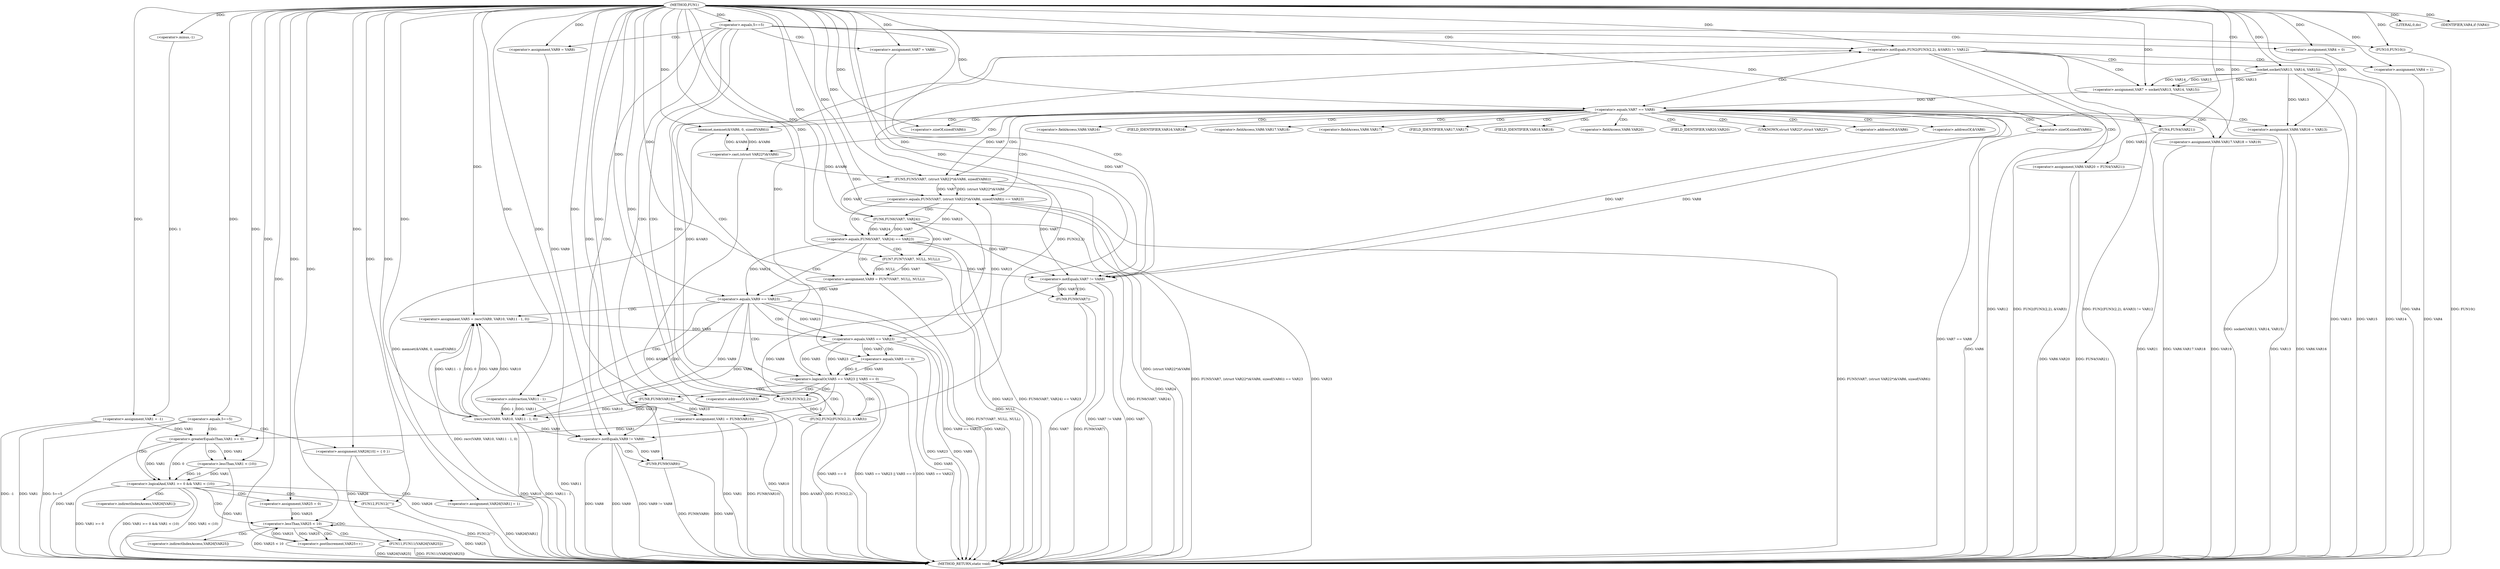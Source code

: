 digraph FUN1 {  
"1000100" [label = "(METHOD,FUN1)" ]
"1000298" [label = "(METHOD_RETURN,static void)" ]
"1000103" [label = "(<operator>.assignment,VAR1 = -1)" ]
"1000105" [label = "(<operator>.minus,-1)" ]
"1000108" [label = "(<operator>.equals,5==5)" ]
"1000115" [label = "(<operator>.assignment,VAR4 = 0)" ]
"1000121" [label = "(<operator>.assignment,VAR7 = VAR8)" ]
"1000125" [label = "(<operator>.assignment,VAR9 = VAR8)" ]
"1000132" [label = "(<operator>.notEquals,FUN2(FUN3(2,2), &VAR3) != VAR12)" ]
"1000133" [label = "(FUN2,FUN2(FUN3(2,2), &VAR3))" ]
"1000134" [label = "(FUN3,FUN3(2,2))" ]
"1000142" [label = "(<operator>.assignment,VAR4 = 1)" ]
"1000145" [label = "(<operator>.assignment,VAR7 = socket(VAR13, VAR14, VAR15))" ]
"1000147" [label = "(socket,socket(VAR13, VAR14, VAR15))" ]
"1000152" [label = "(<operator>.equals,VAR7 == VAR8)" ]
"1000157" [label = "(memset,memset(&VAR6, 0, sizeof(VAR6)))" ]
"1000161" [label = "(<operator>.sizeOf,sizeof(VAR6))" ]
"1000163" [label = "(<operator>.assignment,VAR6.VAR16 = VAR13)" ]
"1000168" [label = "(<operator>.assignment,VAR6.VAR17.VAR18 = VAR19)" ]
"1000175" [label = "(<operator>.assignment,VAR6.VAR20 = FUN4(VAR21))" ]
"1000179" [label = "(FUN4,FUN4(VAR21))" ]
"1000182" [label = "(<operator>.equals,FUN5(VAR7, (struct VAR22*)&VAR6, sizeof(VAR6)) == VAR23)" ]
"1000183" [label = "(FUN5,FUN5(VAR7, (struct VAR22*)&VAR6, sizeof(VAR6)))" ]
"1000185" [label = "(<operator>.cast,(struct VAR22*)&VAR6)" ]
"1000189" [label = "(<operator>.sizeOf,sizeof(VAR6))" ]
"1000195" [label = "(<operator>.equals,FUN6(VAR7, VAR24) == VAR23)" ]
"1000196" [label = "(FUN6,FUN6(VAR7, VAR24))" ]
"1000202" [label = "(<operator>.assignment,VAR9 = FUN7(VAR7, NULL, NULL))" ]
"1000204" [label = "(FUN7,FUN7(VAR7, NULL, NULL))" ]
"1000209" [label = "(<operator>.equals,VAR9 == VAR23)" ]
"1000214" [label = "(<operator>.assignment,VAR5 = recv(VAR9, VAR10, VAR11 - 1, 0))" ]
"1000216" [label = "(recv,recv(VAR9, VAR10, VAR11 - 1, 0))" ]
"1000219" [label = "(<operator>.subtraction,VAR11 - 1)" ]
"1000224" [label = "(<operator>.logicalOr,VAR5 == VAR23 || VAR5 == 0)" ]
"1000225" [label = "(<operator>.equals,VAR5 == VAR23)" ]
"1000228" [label = "(<operator>.equals,VAR5 == 0)" ]
"1000233" [label = "(<operator>.assignment,VAR1 = FUN8(VAR10))" ]
"1000235" [label = "(FUN8,FUN8(VAR10))" ]
"1000237" [label = "(LITERAL,0,do)" ]
"1000239" [label = "(<operator>.notEquals,VAR7 != VAR8)" ]
"1000243" [label = "(FUN9,FUN9(VAR7))" ]
"1000246" [label = "(<operator>.notEquals,VAR9 != VAR8)" ]
"1000250" [label = "(FUN9,FUN9(VAR9))" ]
"1000253" [label = "(IDENTIFIER,VAR4,if (VAR4))" ]
"1000255" [label = "(FUN10,FUN10())" ]
"1000257" [label = "(<operator>.equals,5==5)" ]
"1000264" [label = "(<operator>.assignment,VAR26[10] = { 0 })" ]
"1000267" [label = "(<operator>.logicalAnd,VAR1 >= 0 && VAR1 < (10))" ]
"1000268" [label = "(<operator>.greaterEqualsThan,VAR1 >= 0)" ]
"1000271" [label = "(<operator>.lessThan,VAR1 < (10))" ]
"1000275" [label = "(<operator>.assignment,VAR26[VAR1] = 1)" ]
"1000281" [label = "(<operator>.assignment,VAR25 = 0)" ]
"1000284" [label = "(<operator>.lessThan,VAR25 < 10)" ]
"1000287" [label = "(<operator>.postIncrement,VAR25++)" ]
"1000290" [label = "(FUN11,FUN11(VAR26[VAR25]))" ]
"1000296" [label = "(FUN12,FUN12(\"\"))" ]
"1000137" [label = "(<operator>.addressOf,&VAR3)" ]
"1000158" [label = "(<operator>.addressOf,&VAR6)" ]
"1000164" [label = "(<operator>.fieldAccess,VAR6.VAR16)" ]
"1000166" [label = "(FIELD_IDENTIFIER,VAR16,VAR16)" ]
"1000169" [label = "(<operator>.fieldAccess,VAR6.VAR17.VAR18)" ]
"1000170" [label = "(<operator>.fieldAccess,VAR6.VAR17)" ]
"1000172" [label = "(FIELD_IDENTIFIER,VAR17,VAR17)" ]
"1000173" [label = "(FIELD_IDENTIFIER,VAR18,VAR18)" ]
"1000176" [label = "(<operator>.fieldAccess,VAR6.VAR20)" ]
"1000178" [label = "(FIELD_IDENTIFIER,VAR20,VAR20)" ]
"1000186" [label = "(UNKNOWN,struct VAR22*,struct VAR22*)" ]
"1000187" [label = "(<operator>.addressOf,&VAR6)" ]
"1000276" [label = "(<operator>.indirectIndexAccess,VAR26[VAR1])" ]
"1000291" [label = "(<operator>.indirectIndexAccess,VAR26[VAR25])" ]
  "1000183" -> "1000298"  [ label = "DDG: (struct VAR22*)&VAR6"] 
  "1000204" -> "1000298"  [ label = "DDG: NULL"] 
  "1000195" -> "1000298"  [ label = "DDG: VAR23"] 
  "1000182" -> "1000298"  [ label = "DDG: FUN5(VAR7, (struct VAR22*)&VAR6, sizeof(VAR6)) == VAR23"] 
  "1000246" -> "1000298"  [ label = "DDG: VAR8"] 
  "1000163" -> "1000298"  [ label = "DDG: VAR6.VAR16"] 
  "1000290" -> "1000298"  [ label = "DDG: VAR26[VAR25]"] 
  "1000185" -> "1000298"  [ label = "DDG: &VAR6"] 
  "1000224" -> "1000298"  [ label = "DDG: VAR5 == VAR23"] 
  "1000250" -> "1000298"  [ label = "DDG: VAR9"] 
  "1000225" -> "1000298"  [ label = "DDG: VAR23"] 
  "1000209" -> "1000298"  [ label = "DDG: VAR9 == VAR23"] 
  "1000284" -> "1000298"  [ label = "DDG: VAR25"] 
  "1000284" -> "1000298"  [ label = "DDG: VAR25 < 10"] 
  "1000235" -> "1000298"  [ label = "DDG: VAR10"] 
  "1000239" -> "1000298"  [ label = "DDG: VAR7 != VAR8"] 
  "1000290" -> "1000298"  [ label = "DDG: FUN11(VAR26[VAR25])"] 
  "1000168" -> "1000298"  [ label = "DDG: VAR6.VAR17.VAR18"] 
  "1000233" -> "1000298"  [ label = "DDG: FUN8(VAR10)"] 
  "1000189" -> "1000298"  [ label = "DDG: VAR6"] 
  "1000214" -> "1000298"  [ label = "DDG: recv(VAR9, VAR10, VAR11 - 1, 0)"] 
  "1000296" -> "1000298"  [ label = "DDG: FUN12(\"\")"] 
  "1000157" -> "1000298"  [ label = "DDG: memset(&VAR6, 0, sizeof(VAR6))"] 
  "1000175" -> "1000298"  [ label = "DDG: FUN4(VAR21)"] 
  "1000255" -> "1000298"  [ label = "DDG: FUN10()"] 
  "1000103" -> "1000298"  [ label = "DDG: VAR1"] 
  "1000103" -> "1000298"  [ label = "DDG: -1"] 
  "1000225" -> "1000298"  [ label = "DDG: VAR5"] 
  "1000216" -> "1000298"  [ label = "DDG: VAR11 - 1"] 
  "1000239" -> "1000298"  [ label = "DDG: VAR7"] 
  "1000224" -> "1000298"  [ label = "DDG: VAR5 == 0"] 
  "1000132" -> "1000298"  [ label = "DDG: FUN2(FUN3(2,2), &VAR3) != VAR12"] 
  "1000132" -> "1000298"  [ label = "DDG: VAR12"] 
  "1000268" -> "1000298"  [ label = "DDG: VAR1"] 
  "1000195" -> "1000298"  [ label = "DDG: FUN6(VAR7, VAR24) == VAR23"] 
  "1000152" -> "1000298"  [ label = "DDG: VAR7 == VAR8"] 
  "1000264" -> "1000298"  [ label = "DDG: VAR26"] 
  "1000267" -> "1000298"  [ label = "DDG: VAR1 >= 0"] 
  "1000228" -> "1000298"  [ label = "DDG: VAR5"] 
  "1000163" -> "1000298"  [ label = "DDG: VAR13"] 
  "1000267" -> "1000298"  [ label = "DDG: VAR1 >= 0 && VAR1 < (10)"] 
  "1000133" -> "1000298"  [ label = "DDG: FUN3(2,2)"] 
  "1000182" -> "1000298"  [ label = "DDG: VAR23"] 
  "1000179" -> "1000298"  [ label = "DDG: VAR21"] 
  "1000216" -> "1000298"  [ label = "DDG: VAR10"] 
  "1000147" -> "1000298"  [ label = "DDG: VAR14"] 
  "1000147" -> "1000298"  [ label = "DDG: VAR13"] 
  "1000175" -> "1000298"  [ label = "DDG: VAR6.VAR20"] 
  "1000275" -> "1000298"  [ label = "DDG: VAR26[VAR1]"] 
  "1000132" -> "1000298"  [ label = "DDG: FUN2(FUN3(2,2), &VAR3)"] 
  "1000209" -> "1000298"  [ label = "DDG: VAR23"] 
  "1000233" -> "1000298"  [ label = "DDG: VAR1"] 
  "1000142" -> "1000298"  [ label = "DDG: VAR4"] 
  "1000219" -> "1000298"  [ label = "DDG: VAR11"] 
  "1000243" -> "1000298"  [ label = "DDG: VAR7"] 
  "1000147" -> "1000298"  [ label = "DDG: VAR15"] 
  "1000257" -> "1000298"  [ label = "DDG: 5==5"] 
  "1000250" -> "1000298"  [ label = "DDG: FUN9(VAR9)"] 
  "1000271" -> "1000298"  [ label = "DDG: VAR1"] 
  "1000195" -> "1000298"  [ label = "DDG: FUN6(VAR7, VAR24)"] 
  "1000246" -> "1000298"  [ label = "DDG: VAR9 != VAR8"] 
  "1000145" -> "1000298"  [ label = "DDG: socket(VAR13, VAR14, VAR15)"] 
  "1000267" -> "1000298"  [ label = "DDG: VAR1 < (10)"] 
  "1000115" -> "1000298"  [ label = "DDG: VAR4"] 
  "1000182" -> "1000298"  [ label = "DDG: FUN5(VAR7, (struct VAR22*)&VAR6, sizeof(VAR6))"] 
  "1000168" -> "1000298"  [ label = "DDG: VAR19"] 
  "1000133" -> "1000298"  [ label = "DDG: &VAR3"] 
  "1000243" -> "1000298"  [ label = "DDG: FUN9(VAR7)"] 
  "1000246" -> "1000298"  [ label = "DDG: VAR9"] 
  "1000224" -> "1000298"  [ label = "DDG: VAR5 == VAR23 || VAR5 == 0"] 
  "1000202" -> "1000298"  [ label = "DDG: FUN7(VAR7, NULL, NULL)"] 
  "1000196" -> "1000298"  [ label = "DDG: VAR24"] 
  "1000105" -> "1000103"  [ label = "DDG: 1"] 
  "1000100" -> "1000103"  [ label = "DDG: "] 
  "1000100" -> "1000105"  [ label = "DDG: "] 
  "1000100" -> "1000108"  [ label = "DDG: "] 
  "1000100" -> "1000115"  [ label = "DDG: "] 
  "1000100" -> "1000121"  [ label = "DDG: "] 
  "1000100" -> "1000125"  [ label = "DDG: "] 
  "1000133" -> "1000132"  [ label = "DDG: FUN3(2,2)"] 
  "1000133" -> "1000132"  [ label = "DDG: &VAR3"] 
  "1000134" -> "1000133"  [ label = "DDG: 2"] 
  "1000100" -> "1000134"  [ label = "DDG: "] 
  "1000100" -> "1000132"  [ label = "DDG: "] 
  "1000100" -> "1000142"  [ label = "DDG: "] 
  "1000147" -> "1000145"  [ label = "DDG: VAR13"] 
  "1000147" -> "1000145"  [ label = "DDG: VAR14"] 
  "1000147" -> "1000145"  [ label = "DDG: VAR15"] 
  "1000100" -> "1000145"  [ label = "DDG: "] 
  "1000100" -> "1000147"  [ label = "DDG: "] 
  "1000145" -> "1000152"  [ label = "DDG: VAR7"] 
  "1000100" -> "1000152"  [ label = "DDG: "] 
  "1000185" -> "1000157"  [ label = "DDG: &VAR6"] 
  "1000100" -> "1000157"  [ label = "DDG: "] 
  "1000100" -> "1000161"  [ label = "DDG: "] 
  "1000147" -> "1000163"  [ label = "DDG: VAR13"] 
  "1000100" -> "1000163"  [ label = "DDG: "] 
  "1000100" -> "1000168"  [ label = "DDG: "] 
  "1000179" -> "1000175"  [ label = "DDG: VAR21"] 
  "1000100" -> "1000179"  [ label = "DDG: "] 
  "1000183" -> "1000182"  [ label = "DDG: VAR7"] 
  "1000183" -> "1000182"  [ label = "DDG: (struct VAR22*)&VAR6"] 
  "1000152" -> "1000183"  [ label = "DDG: VAR7"] 
  "1000100" -> "1000183"  [ label = "DDG: "] 
  "1000185" -> "1000183"  [ label = "DDG: &VAR6"] 
  "1000157" -> "1000185"  [ label = "DDG: &VAR6"] 
  "1000100" -> "1000189"  [ label = "DDG: "] 
  "1000225" -> "1000182"  [ label = "DDG: VAR23"] 
  "1000100" -> "1000182"  [ label = "DDG: "] 
  "1000196" -> "1000195"  [ label = "DDG: VAR7"] 
  "1000196" -> "1000195"  [ label = "DDG: VAR24"] 
  "1000183" -> "1000196"  [ label = "DDG: VAR7"] 
  "1000100" -> "1000196"  [ label = "DDG: "] 
  "1000182" -> "1000195"  [ label = "DDG: VAR23"] 
  "1000100" -> "1000195"  [ label = "DDG: "] 
  "1000204" -> "1000202"  [ label = "DDG: VAR7"] 
  "1000204" -> "1000202"  [ label = "DDG: NULL"] 
  "1000100" -> "1000202"  [ label = "DDG: "] 
  "1000196" -> "1000204"  [ label = "DDG: VAR7"] 
  "1000100" -> "1000204"  [ label = "DDG: "] 
  "1000202" -> "1000209"  [ label = "DDG: VAR9"] 
  "1000100" -> "1000209"  [ label = "DDG: "] 
  "1000195" -> "1000209"  [ label = "DDG: VAR23"] 
  "1000216" -> "1000214"  [ label = "DDG: VAR9"] 
  "1000216" -> "1000214"  [ label = "DDG: VAR10"] 
  "1000216" -> "1000214"  [ label = "DDG: VAR11 - 1"] 
  "1000216" -> "1000214"  [ label = "DDG: 0"] 
  "1000100" -> "1000214"  [ label = "DDG: "] 
  "1000209" -> "1000216"  [ label = "DDG: VAR9"] 
  "1000100" -> "1000216"  [ label = "DDG: "] 
  "1000235" -> "1000216"  [ label = "DDG: VAR10"] 
  "1000219" -> "1000216"  [ label = "DDG: VAR11"] 
  "1000219" -> "1000216"  [ label = "DDG: 1"] 
  "1000100" -> "1000219"  [ label = "DDG: "] 
  "1000225" -> "1000224"  [ label = "DDG: VAR5"] 
  "1000225" -> "1000224"  [ label = "DDG: VAR23"] 
  "1000214" -> "1000225"  [ label = "DDG: VAR5"] 
  "1000100" -> "1000225"  [ label = "DDG: "] 
  "1000209" -> "1000225"  [ label = "DDG: VAR23"] 
  "1000228" -> "1000224"  [ label = "DDG: VAR5"] 
  "1000228" -> "1000224"  [ label = "DDG: 0"] 
  "1000225" -> "1000228"  [ label = "DDG: VAR5"] 
  "1000100" -> "1000228"  [ label = "DDG: "] 
  "1000235" -> "1000233"  [ label = "DDG: VAR10"] 
  "1000100" -> "1000233"  [ label = "DDG: "] 
  "1000216" -> "1000235"  [ label = "DDG: VAR10"] 
  "1000100" -> "1000235"  [ label = "DDG: "] 
  "1000100" -> "1000237"  [ label = "DDG: "] 
  "1000183" -> "1000239"  [ label = "DDG: VAR7"] 
  "1000152" -> "1000239"  [ label = "DDG: VAR7"] 
  "1000196" -> "1000239"  [ label = "DDG: VAR7"] 
  "1000121" -> "1000239"  [ label = "DDG: VAR7"] 
  "1000204" -> "1000239"  [ label = "DDG: VAR7"] 
  "1000100" -> "1000239"  [ label = "DDG: "] 
  "1000152" -> "1000239"  [ label = "DDG: VAR8"] 
  "1000239" -> "1000243"  [ label = "DDG: VAR7"] 
  "1000100" -> "1000243"  [ label = "DDG: "] 
  "1000125" -> "1000246"  [ label = "DDG: VAR9"] 
  "1000209" -> "1000246"  [ label = "DDG: VAR9"] 
  "1000216" -> "1000246"  [ label = "DDG: VAR9"] 
  "1000100" -> "1000246"  [ label = "DDG: "] 
  "1000239" -> "1000246"  [ label = "DDG: VAR8"] 
  "1000246" -> "1000250"  [ label = "DDG: VAR9"] 
  "1000100" -> "1000250"  [ label = "DDG: "] 
  "1000100" -> "1000253"  [ label = "DDG: "] 
  "1000100" -> "1000255"  [ label = "DDG: "] 
  "1000100" -> "1000257"  [ label = "DDG: "] 
  "1000100" -> "1000264"  [ label = "DDG: "] 
  "1000268" -> "1000267"  [ label = "DDG: VAR1"] 
  "1000268" -> "1000267"  [ label = "DDG: 0"] 
  "1000103" -> "1000268"  [ label = "DDG: VAR1"] 
  "1000233" -> "1000268"  [ label = "DDG: VAR1"] 
  "1000100" -> "1000268"  [ label = "DDG: "] 
  "1000271" -> "1000267"  [ label = "DDG: VAR1"] 
  "1000271" -> "1000267"  [ label = "DDG: 10"] 
  "1000268" -> "1000271"  [ label = "DDG: VAR1"] 
  "1000100" -> "1000271"  [ label = "DDG: "] 
  "1000100" -> "1000275"  [ label = "DDG: "] 
  "1000100" -> "1000281"  [ label = "DDG: "] 
  "1000281" -> "1000284"  [ label = "DDG: VAR25"] 
  "1000287" -> "1000284"  [ label = "DDG: VAR25"] 
  "1000100" -> "1000284"  [ label = "DDG: "] 
  "1000284" -> "1000287"  [ label = "DDG: VAR25"] 
  "1000100" -> "1000287"  [ label = "DDG: "] 
  "1000264" -> "1000290"  [ label = "DDG: VAR26"] 
  "1000100" -> "1000296"  [ label = "DDG: "] 
  "1000108" -> "1000125"  [ label = "CDG: "] 
  "1000108" -> "1000133"  [ label = "CDG: "] 
  "1000108" -> "1000132"  [ label = "CDG: "] 
  "1000108" -> "1000239"  [ label = "CDG: "] 
  "1000108" -> "1000246"  [ label = "CDG: "] 
  "1000108" -> "1000121"  [ label = "CDG: "] 
  "1000108" -> "1000137"  [ label = "CDG: "] 
  "1000108" -> "1000115"  [ label = "CDG: "] 
  "1000108" -> "1000134"  [ label = "CDG: "] 
  "1000108" -> "1000255"  [ label = "CDG: "] 
  "1000132" -> "1000142"  [ label = "CDG: "] 
  "1000132" -> "1000145"  [ label = "CDG: "] 
  "1000132" -> "1000152"  [ label = "CDG: "] 
  "1000132" -> "1000147"  [ label = "CDG: "] 
  "1000152" -> "1000164"  [ label = "CDG: "] 
  "1000152" -> "1000161"  [ label = "CDG: "] 
  "1000152" -> "1000182"  [ label = "CDG: "] 
  "1000152" -> "1000166"  [ label = "CDG: "] 
  "1000152" -> "1000183"  [ label = "CDG: "] 
  "1000152" -> "1000157"  [ label = "CDG: "] 
  "1000152" -> "1000175"  [ label = "CDG: "] 
  "1000152" -> "1000179"  [ label = "CDG: "] 
  "1000152" -> "1000176"  [ label = "CDG: "] 
  "1000152" -> "1000187"  [ label = "CDG: "] 
  "1000152" -> "1000185"  [ label = "CDG: "] 
  "1000152" -> "1000186"  [ label = "CDG: "] 
  "1000152" -> "1000172"  [ label = "CDG: "] 
  "1000152" -> "1000189"  [ label = "CDG: "] 
  "1000152" -> "1000169"  [ label = "CDG: "] 
  "1000152" -> "1000163"  [ label = "CDG: "] 
  "1000152" -> "1000168"  [ label = "CDG: "] 
  "1000152" -> "1000178"  [ label = "CDG: "] 
  "1000152" -> "1000173"  [ label = "CDG: "] 
  "1000152" -> "1000158"  [ label = "CDG: "] 
  "1000152" -> "1000170"  [ label = "CDG: "] 
  "1000182" -> "1000195"  [ label = "CDG: "] 
  "1000182" -> "1000196"  [ label = "CDG: "] 
  "1000195" -> "1000204"  [ label = "CDG: "] 
  "1000195" -> "1000202"  [ label = "CDG: "] 
  "1000195" -> "1000209"  [ label = "CDG: "] 
  "1000209" -> "1000216"  [ label = "CDG: "] 
  "1000209" -> "1000219"  [ label = "CDG: "] 
  "1000209" -> "1000214"  [ label = "CDG: "] 
  "1000209" -> "1000224"  [ label = "CDG: "] 
  "1000209" -> "1000225"  [ label = "CDG: "] 
  "1000224" -> "1000233"  [ label = "CDG: "] 
  "1000224" -> "1000235"  [ label = "CDG: "] 
  "1000224" -> "1000133"  [ label = "CDG: "] 
  "1000224" -> "1000132"  [ label = "CDG: "] 
  "1000224" -> "1000137"  [ label = "CDG: "] 
  "1000224" -> "1000134"  [ label = "CDG: "] 
  "1000225" -> "1000228"  [ label = "CDG: "] 
  "1000239" -> "1000243"  [ label = "CDG: "] 
  "1000246" -> "1000250"  [ label = "CDG: "] 
  "1000257" -> "1000268"  [ label = "CDG: "] 
  "1000257" -> "1000267"  [ label = "CDG: "] 
  "1000257" -> "1000264"  [ label = "CDG: "] 
  "1000267" -> "1000276"  [ label = "CDG: "] 
  "1000267" -> "1000281"  [ label = "CDG: "] 
  "1000267" -> "1000284"  [ label = "CDG: "] 
  "1000267" -> "1000296"  [ label = "CDG: "] 
  "1000267" -> "1000275"  [ label = "CDG: "] 
  "1000268" -> "1000271"  [ label = "CDG: "] 
  "1000284" -> "1000291"  [ label = "CDG: "] 
  "1000284" -> "1000284"  [ label = "CDG: "] 
  "1000284" -> "1000290"  [ label = "CDG: "] 
  "1000284" -> "1000287"  [ label = "CDG: "] 
}
